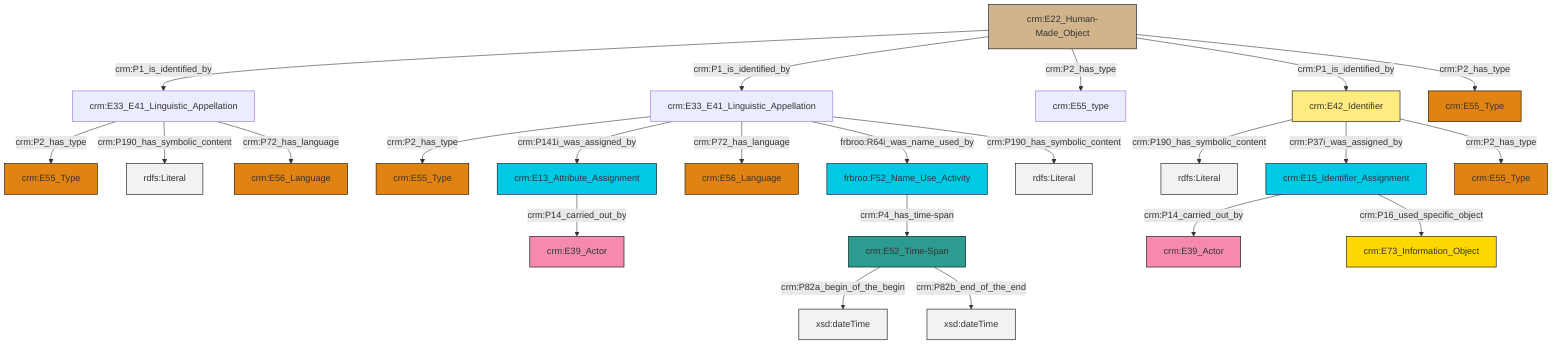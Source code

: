 graph TD
classDef Literal fill:#f2f2f2,stroke:#000000;
classDef CRM_Entity fill:#FFFFFF,stroke:#000000;
classDef Temporal_Entity fill:#00C9E6, stroke:#000000;
classDef Type fill:#E18312, stroke:#000000;
classDef Time-Span fill:#2C9C91, stroke:#000000;
classDef Appellation fill:#FFEB7F, stroke:#000000;
classDef Place fill:#008836, stroke:#000000;
classDef Persistent_Item fill:#B266B2, stroke:#000000;
classDef Conceptual_Object fill:#FFD700, stroke:#000000;
classDef Physical_Thing fill:#D2B48C, stroke:#000000;
classDef Actor fill:#f58aad, stroke:#000000;
classDef PC_Classes fill:#4ce600, stroke:#000000;
classDef Multi fill:#cccccc,stroke:#000000;

2["crm:E42_Identifier"]:::Appellation -->|crm:P190_has_symbolic_content| 10[rdfs:Literal]:::Literal
8["crm:E52_Time-Span"]:::Time-Span -->|crm:P82a_begin_of_the_begin| 11[xsd:dateTime]:::Literal
18["crm:E22_Human-Made_Object"]:::Physical_Thing -->|crm:P1_is_identified_by| 19["crm:E33_E41_Linguistic_Appellation"]:::Default
19["crm:E33_E41_Linguistic_Appellation"]:::Default -->|crm:P2_has_type| 4["crm:E55_Type"]:::Type
19["crm:E33_E41_Linguistic_Appellation"]:::Default -->|crm:P190_has_symbolic_content| 20[rdfs:Literal]:::Literal
16["frbroo:F52_Name_Use_Activity"]:::Temporal_Entity -->|crm:P4_has_time-span| 8["crm:E52_Time-Span"]:::Time-Span
26["crm:E13_Attribute_Assignment"]:::Temporal_Entity -->|crm:P14_carried_out_by| 23["crm:E39_Actor"]:::Actor
18["crm:E22_Human-Made_Object"]:::Physical_Thing -->|crm:P1_is_identified_by| 12["crm:E33_E41_Linguistic_Appellation"]:::Default
12["crm:E33_E41_Linguistic_Appellation"]:::Default -->|crm:P2_has_type| 21["crm:E55_Type"]:::Type
12["crm:E33_E41_Linguistic_Appellation"]:::Default -->|crm:P141i_was_assigned_by| 26["crm:E13_Attribute_Assignment"]:::Temporal_Entity
18["crm:E22_Human-Made_Object"]:::Physical_Thing -->|crm:P2_has_type| 14["crm:E55_type"]:::Default
31["crm:E15_Identifier_Assignment"]:::Temporal_Entity -->|crm:P14_carried_out_by| 32["crm:E39_Actor"]:::Actor
2["crm:E42_Identifier"]:::Appellation -->|crm:P37i_was_assigned_by| 31["crm:E15_Identifier_Assignment"]:::Temporal_Entity
18["crm:E22_Human-Made_Object"]:::Physical_Thing -->|crm:P1_is_identified_by| 2["crm:E42_Identifier"]:::Appellation
12["crm:E33_E41_Linguistic_Appellation"]:::Default -->|crm:P72_has_language| 6["crm:E56_Language"]:::Type
2["crm:E42_Identifier"]:::Appellation -->|crm:P2_has_type| 34["crm:E55_Type"]:::Type
12["crm:E33_E41_Linguistic_Appellation"]:::Default -->|frbroo:R64i_was_name_used_by| 16["frbroo:F52_Name_Use_Activity"]:::Temporal_Entity
8["crm:E52_Time-Span"]:::Time-Span -->|crm:P82b_end_of_the_end| 39[xsd:dateTime]:::Literal
31["crm:E15_Identifier_Assignment"]:::Temporal_Entity -->|crm:P16_used_specific_object| 28["crm:E73_Information_Object"]:::Conceptual_Object
18["crm:E22_Human-Made_Object"]:::Physical_Thing -->|crm:P2_has_type| 0["crm:E55_Type"]:::Type
19["crm:E33_E41_Linguistic_Appellation"]:::Default -->|crm:P72_has_language| 35["crm:E56_Language"]:::Type
12["crm:E33_E41_Linguistic_Appellation"]:::Default -->|crm:P190_has_symbolic_content| 41[rdfs:Literal]:::Literal